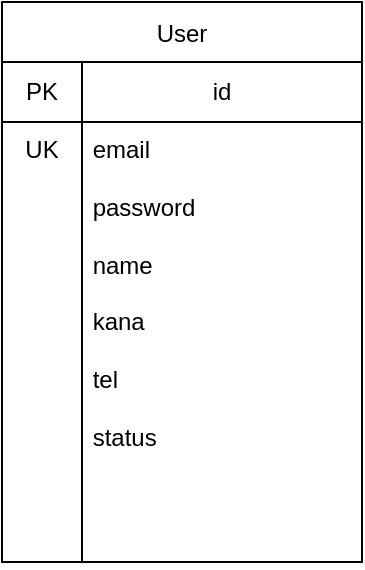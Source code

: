 <mxfile>
    <diagram id="vo12IFCGb2Njl1a0g5wh" name="ページ1">
        <mxGraphModel dx="1078" dy="1157" grid="1" gridSize="10" guides="1" tooltips="1" connect="1" arrows="1" fold="1" page="1" pageScale="1" pageWidth="300" pageHeight="400" math="0" shadow="0">
            <root>
                <mxCell id="0"/>
                <mxCell id="1" parent="0"/>
                <mxCell id="13" value="User" style="shape=table;startSize=30;container=1;collapsible=0;childLayout=tableLayout;" vertex="1" parent="1">
                    <mxGeometry x="360" y="-80" width="180" height="280" as="geometry"/>
                </mxCell>
                <mxCell id="14" value="" style="shape=partialRectangle;collapsible=0;dropTarget=0;pointerEvents=0;fillColor=none;top=0;left=0;bottom=0;right=0;points=[[0,0.5],[1,0.5]];portConstraint=eastwest;" vertex="1" parent="13">
                    <mxGeometry y="30" width="180" height="30" as="geometry"/>
                </mxCell>
                <mxCell id="15" value="PK" style="shape=partialRectangle;html=1;whiteSpace=wrap;connectable=0;overflow=hidden;fillColor=none;top=0;left=0;bottom=0;right=0;" vertex="1" parent="14">
                    <mxGeometry width="40" height="30" as="geometry"/>
                </mxCell>
                <mxCell id="16" value="id" style="shape=partialRectangle;html=1;whiteSpace=wrap;connectable=0;overflow=hidden;fillColor=none;top=0;left=0;bottom=0;right=0;" vertex="1" parent="14">
                    <mxGeometry x="40" width="140" height="30" as="geometry"/>
                </mxCell>
                <mxCell id="17" value="" style="shape=partialRectangle;collapsible=0;dropTarget=0;pointerEvents=0;fillColor=none;top=0;left=0;bottom=0;right=0;points=[[0,0.5],[1,0.5]];portConstraint=eastwest;" vertex="1" parent="13">
                    <mxGeometry y="60" width="180" height="220" as="geometry"/>
                </mxCell>
                <mxCell id="18" value="UK&lt;br&gt;&lt;br&gt;" style="shape=partialRectangle;html=1;whiteSpace=wrap;connectable=0;overflow=hidden;fillColor=none;top=0;left=0;bottom=0;right=0;verticalAlign=top;" vertex="1" parent="17">
                    <mxGeometry width="40" height="220" as="geometry"/>
                </mxCell>
                <mxCell id="19" value="&amp;nbsp;email&lt;br&gt;&lt;br&gt;&amp;nbsp;password&lt;br&gt;&lt;br&gt;&amp;nbsp;name&lt;br&gt;&lt;br&gt;&amp;nbsp;kana&lt;br&gt;&lt;br&gt;&amp;nbsp;tel&lt;br&gt;&lt;br&gt;&amp;nbsp;status&lt;br&gt;&lt;br&gt;" style="shape=partialRectangle;html=1;whiteSpace=wrap;connectable=0;overflow=hidden;fillColor=none;top=0;left=0;bottom=0;right=0;align=left;verticalAlign=top;" vertex="1" parent="17">
                    <mxGeometry x="40" width="140" height="220" as="geometry"/>
                </mxCell>
            </root>
        </mxGraphModel>
    </diagram>
</mxfile>